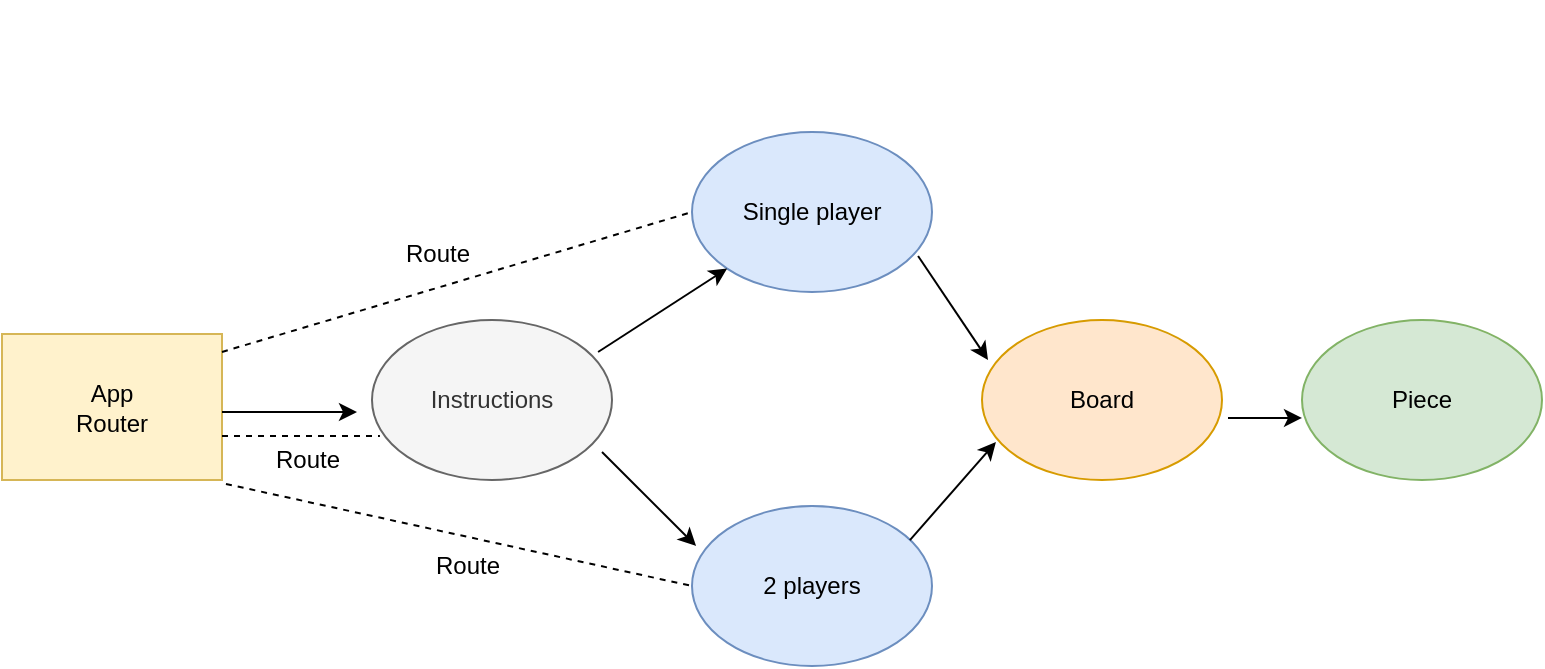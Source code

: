 <mxfile version="12.0.0" type="device" pages="1"><diagram id="rsPf0oFWbAur04BuWLYC" name="Page-1"><mxGraphModel dx="1408" dy="688" grid="1" gridSize="10" guides="1" tooltips="1" connect="1" arrows="1" fold="1" page="1" pageScale="1" pageWidth="827" pageHeight="1169" math="0" shadow="0"><root><mxCell id="0"/><mxCell id="1" parent="0"/><mxCell id="tuOTWMWAfPTgB166adJ5-4" value="App&lt;br&gt;Router" style="rounded=0;whiteSpace=wrap;html=1;fillColor=#fff2cc;strokeColor=#d6b656;" parent="1" vertex="1"><mxGeometry x="40" y="341" width="110" height="73" as="geometry"/></mxCell><mxCell id="tuOTWMWAfPTgB166adJ5-5" value="Board" style="ellipse;whiteSpace=wrap;html=1;fillColor=#ffe6cc;strokeColor=#d79b00;" parent="1" vertex="1"><mxGeometry x="530" y="334" width="120" height="80" as="geometry"/></mxCell><mxCell id="tuOTWMWAfPTgB166adJ5-6" value="Piece" style="ellipse;whiteSpace=wrap;html=1;fillColor=#d5e8d4;strokeColor=#82b366;" parent="1" vertex="1"><mxGeometry x="690" y="334" width="120" height="80" as="geometry"/></mxCell><mxCell id="tuOTWMWAfPTgB166adJ5-7" value="Instructions" style="ellipse;whiteSpace=wrap;html=1;fillColor=#f5f5f5;strokeColor=#666666;fontColor=#333333;" parent="1" vertex="1"><mxGeometry x="225" y="334" width="120" height="80" as="geometry"/></mxCell><mxCell id="tuOTWMWAfPTgB166adJ5-8" value="Single player" style="ellipse;whiteSpace=wrap;html=1;fillColor=#dae8fc;strokeColor=#6c8ebf;" parent="1" vertex="1"><mxGeometry x="385" y="240" width="120" height="80" as="geometry"/></mxCell><mxCell id="tuOTWMWAfPTgB166adJ5-9" value="2 players" style="ellipse;whiteSpace=wrap;html=1;fillColor=#dae8fc;strokeColor=#6c8ebf;" parent="1" vertex="1"><mxGeometry x="385" y="427" width="120" height="80" as="geometry"/></mxCell><mxCell id="tuOTWMWAfPTgB166adJ5-14" value="" style="endArrow=classic;html=1;entryX=0.017;entryY=0.25;entryDx=0;entryDy=0;entryPerimeter=0;" parent="1" target="tuOTWMWAfPTgB166adJ5-9" edge="1"><mxGeometry width="50" height="50" relative="1" as="geometry"><mxPoint x="340" y="400" as="sourcePoint"/><mxPoint x="270" y="500" as="targetPoint"/></mxGeometry></mxCell><mxCell id="tuOTWMWAfPTgB166adJ5-15" value="" style="endArrow=classic;html=1;entryX=0.025;entryY=0.25;entryDx=0;entryDy=0;entryPerimeter=0;exitX=0.942;exitY=0.775;exitDx=0;exitDy=0;exitPerimeter=0;" parent="1" source="tuOTWMWAfPTgB166adJ5-8" target="tuOTWMWAfPTgB166adJ5-5" edge="1"><mxGeometry width="50" height="50" relative="1" as="geometry"><mxPoint x="388" y="432" as="sourcePoint"/><mxPoint x="438" y="382" as="targetPoint"/></mxGeometry></mxCell><mxCell id="tuOTWMWAfPTgB166adJ5-16" value="" style="endArrow=classic;html=1;exitX=0.908;exitY=0.213;exitDx=0;exitDy=0;exitPerimeter=0;entryX=0.058;entryY=0.763;entryDx=0;entryDy=0;entryPerimeter=0;" parent="1" source="tuOTWMWAfPTgB166adJ5-9" target="tuOTWMWAfPTgB166adJ5-5" edge="1"><mxGeometry width="50" height="50" relative="1" as="geometry"><mxPoint x="379.97" y="559.993" as="sourcePoint"/><mxPoint x="467" y="480" as="targetPoint"/></mxGeometry></mxCell><mxCell id="tuOTWMWAfPTgB166adJ5-17" value="" style="endArrow=classic;html=1;entryX=0;entryY=0.612;entryDx=0;entryDy=0;entryPerimeter=0;" parent="1" target="tuOTWMWAfPTgB166adJ5-6" edge="1"><mxGeometry width="50" height="50" relative="1" as="geometry"><mxPoint x="653" y="383" as="sourcePoint"/><mxPoint x="683.96" y="365" as="targetPoint"/></mxGeometry></mxCell><mxCell id="tuOTWMWAfPTgB166adJ5-18" value="Route" style="text;html=1;resizable=0;points=[];autosize=1;align=left;verticalAlign=top;spacingTop=-4;" parent="1" vertex="1"><mxGeometry x="240" y="291" width="50" height="20" as="geometry"/></mxCell><mxCell id="tuOTWMWAfPTgB166adJ5-20" value="Route" style="text;html=1;resizable=0;points=[];autosize=1;align=left;verticalAlign=top;spacingTop=-4;" parent="1" vertex="1"><mxGeometry x="175" y="394" width="50" height="20" as="geometry"/></mxCell><mxCell id="tuOTWMWAfPTgB166adJ5-21" value="Route" style="text;html=1;resizable=0;points=[];autosize=1;align=left;verticalAlign=top;spacingTop=-4;" parent="1" vertex="1"><mxGeometry x="255" y="447" width="50" height="20" as="geometry"/></mxCell><mxCell id="tuOTWMWAfPTgB166adJ5-23" value="&lt;br&gt;" style="text;html=1;resizable=0;points=[];autosize=1;align=left;verticalAlign=top;spacingTop=-4;" parent="1" vertex="1"><mxGeometry x="485" y="174" width="20" height="20" as="geometry"/></mxCell><mxCell id="sqe3AlXnk5Q1lBdvTHxF-2" value="" style="endArrow=classic;html=1;exitX=0.942;exitY=0.2;exitDx=0;exitDy=0;exitPerimeter=0;entryX=0;entryY=1;entryDx=0;entryDy=0;" edge="1" parent="1" source="tuOTWMWAfPTgB166adJ5-7" target="tuOTWMWAfPTgB166adJ5-8"><mxGeometry width="50" height="50" relative="1" as="geometry"><mxPoint x="330" y="369" as="sourcePoint"/><mxPoint x="370" y="330" as="targetPoint"/></mxGeometry></mxCell><mxCell id="sqe3AlXnk5Q1lBdvTHxF-4" value="" style="endArrow=classic;html=1;" edge="1" parent="1"><mxGeometry width="50" height="50" relative="1" as="geometry"><mxPoint x="150" y="380" as="sourcePoint"/><mxPoint x="217.5" y="380" as="targetPoint"/></mxGeometry></mxCell><mxCell id="sqe3AlXnk5Q1lBdvTHxF-7" value="" style="endArrow=none;dashed=1;html=1;exitX=1;exitY=0.123;exitDx=0;exitDy=0;exitPerimeter=0;entryX=0;entryY=0.5;entryDx=0;entryDy=0;" edge="1" parent="1" source="tuOTWMWAfPTgB166adJ5-4" target="tuOTWMWAfPTgB166adJ5-8"><mxGeometry width="50" height="50" relative="1" as="geometry"><mxPoint x="150" y="381" as="sourcePoint"/><mxPoint x="200" y="331" as="targetPoint"/></mxGeometry></mxCell><mxCell id="sqe3AlXnk5Q1lBdvTHxF-8" value="" style="endArrow=none;dashed=1;html=1;exitX=1.018;exitY=1.027;exitDx=0;exitDy=0;exitPerimeter=0;entryX=0;entryY=0.5;entryDx=0;entryDy=0;" edge="1" parent="1" source="tuOTWMWAfPTgB166adJ5-4" target="tuOTWMWAfPTgB166adJ5-9"><mxGeometry width="50" height="50" relative="1" as="geometry"><mxPoint x="150" y="439" as="sourcePoint"/><mxPoint x="200" y="389" as="targetPoint"/></mxGeometry></mxCell><mxCell id="sqe3AlXnk5Q1lBdvTHxF-11" value="" style="endArrow=none;dashed=1;html=1;entryX=0.033;entryY=0.725;entryDx=0;entryDy=0;entryPerimeter=0;" edge="1" parent="1" target="tuOTWMWAfPTgB166adJ5-7"><mxGeometry width="50" height="50" relative="1" as="geometry"><mxPoint x="150" y="392" as="sourcePoint"/><mxPoint x="200" y="362" as="targetPoint"/></mxGeometry></mxCell></root></mxGraphModel></diagram></mxfile>